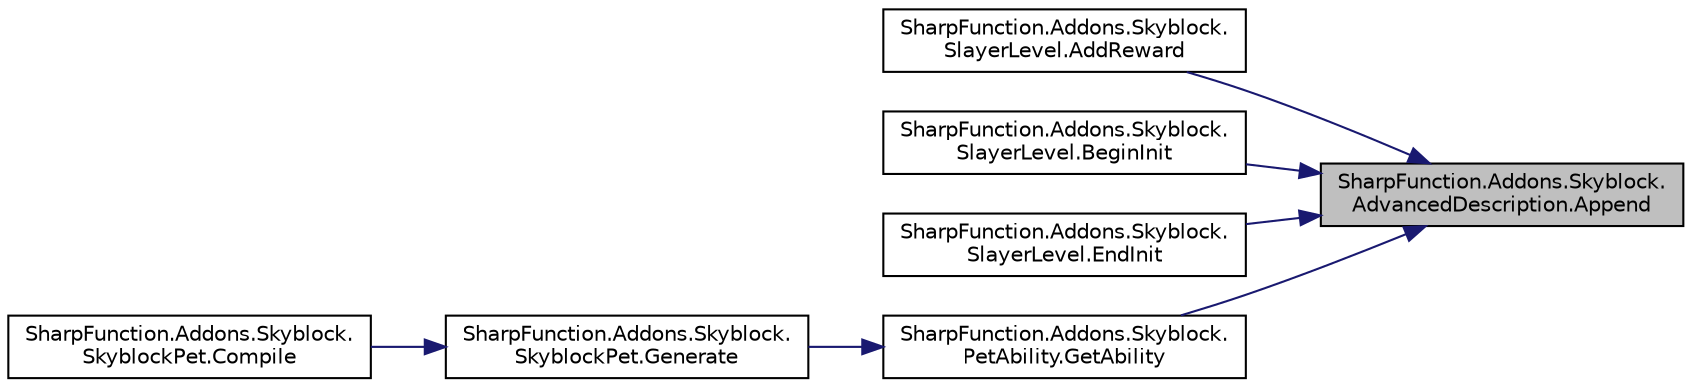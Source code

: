 digraph "SharpFunction.Addons.Skyblock.AdvancedDescription.Append"
{
 // LATEX_PDF_SIZE
  edge [fontname="Helvetica",fontsize="10",labelfontname="Helvetica",labelfontsize="10"];
  node [fontname="Helvetica",fontsize="10",shape=record];
  rankdir="RL";
  Node1 [label="SharpFunction.Addons.Skyblock.\lAdvancedDescription.Append",height=0.2,width=0.4,color="black", fillcolor="grey75", style="filled", fontcolor="black",tooltip="Appends a single super raw text line. Each line with start from new line in lore!"];
  Node1 -> Node2 [dir="back",color="midnightblue",fontsize="10",style="solid",fontname="Helvetica"];
  Node2 [label="SharpFunction.Addons.Skyblock.\lSlayerLevel.AddReward",height=0.2,width=0.4,color="black", fillcolor="white", style="filled",URL="$class_sharp_function_1_1_addons_1_1_skyblock_1_1_slayer_level.html#a87a5751706fc7e35c2e5759bd122d586",tooltip="Adds a reward to level's rewards"];
  Node1 -> Node3 [dir="back",color="midnightblue",fontsize="10",style="solid",fontname="Helvetica"];
  Node3 [label="SharpFunction.Addons.Skyblock.\lSlayerLevel.BeginInit",height=0.2,width=0.4,color="black", fillcolor="white", style="filled",URL="$class_sharp_function_1_1_addons_1_1_skyblock_1_1_slayer_level.html#a56dd175e87c0d0f3c24bf159e23edecf",tooltip="Begins the initialization of compilator. After use of that method  you can use all methods until EndI..."];
  Node1 -> Node4 [dir="back",color="midnightblue",fontsize="10",style="solid",fontname="Helvetica"];
  Node4 [label="SharpFunction.Addons.Skyblock.\lSlayerLevel.EndInit",height=0.2,width=0.4,color="black", fillcolor="white", style="filled",URL="$class_sharp_function_1_1_addons_1_1_skyblock_1_1_slayer_level.html#ae00a60c38d1e3c5ee0c3037fa014f8bb",tooltip="Ends the initialization making it possible to GeneratedDescription"];
  Node1 -> Node5 [dir="back",color="midnightblue",fontsize="10",style="solid",fontname="Helvetica"];
  Node5 [label="SharpFunction.Addons.Skyblock.\lPetAbility.GetAbility",height=0.2,width=0.4,color="black", fillcolor="white", style="filled",URL="$class_sharp_function_1_1_addons_1_1_skyblock_1_1_pet_ability.html#ac3a172e89ec84a0c32a308a90f947317",tooltip="Compiles the description into single description"];
  Node5 -> Node6 [dir="back",color="midnightblue",fontsize="10",style="solid",fontname="Helvetica"];
  Node6 [label="SharpFunction.Addons.Skyblock.\lSkyblockPet.Generate",height=0.2,width=0.4,color="black", fillcolor="white", style="filled",URL="$class_sharp_function_1_1_addons_1_1_skyblock_1_1_skyblock_pet.html#add45c6b62f39177f26d8ebf04702fcb6",tooltip="Generates the give command"];
  Node6 -> Node7 [dir="back",color="midnightblue",fontsize="10",style="solid",fontname="Helvetica"];
  Node7 [label="SharpFunction.Addons.Skyblock.\lSkyblockPet.Compile",height=0.2,width=0.4,color="black", fillcolor="white", style="filled",URL="$class_sharp_function_1_1_addons_1_1_skyblock_1_1_skyblock_pet.html#a6fbf01f9ac195e98098bb6dd896aba83",tooltip="Generates the /give command and compiles it to string"];
}
